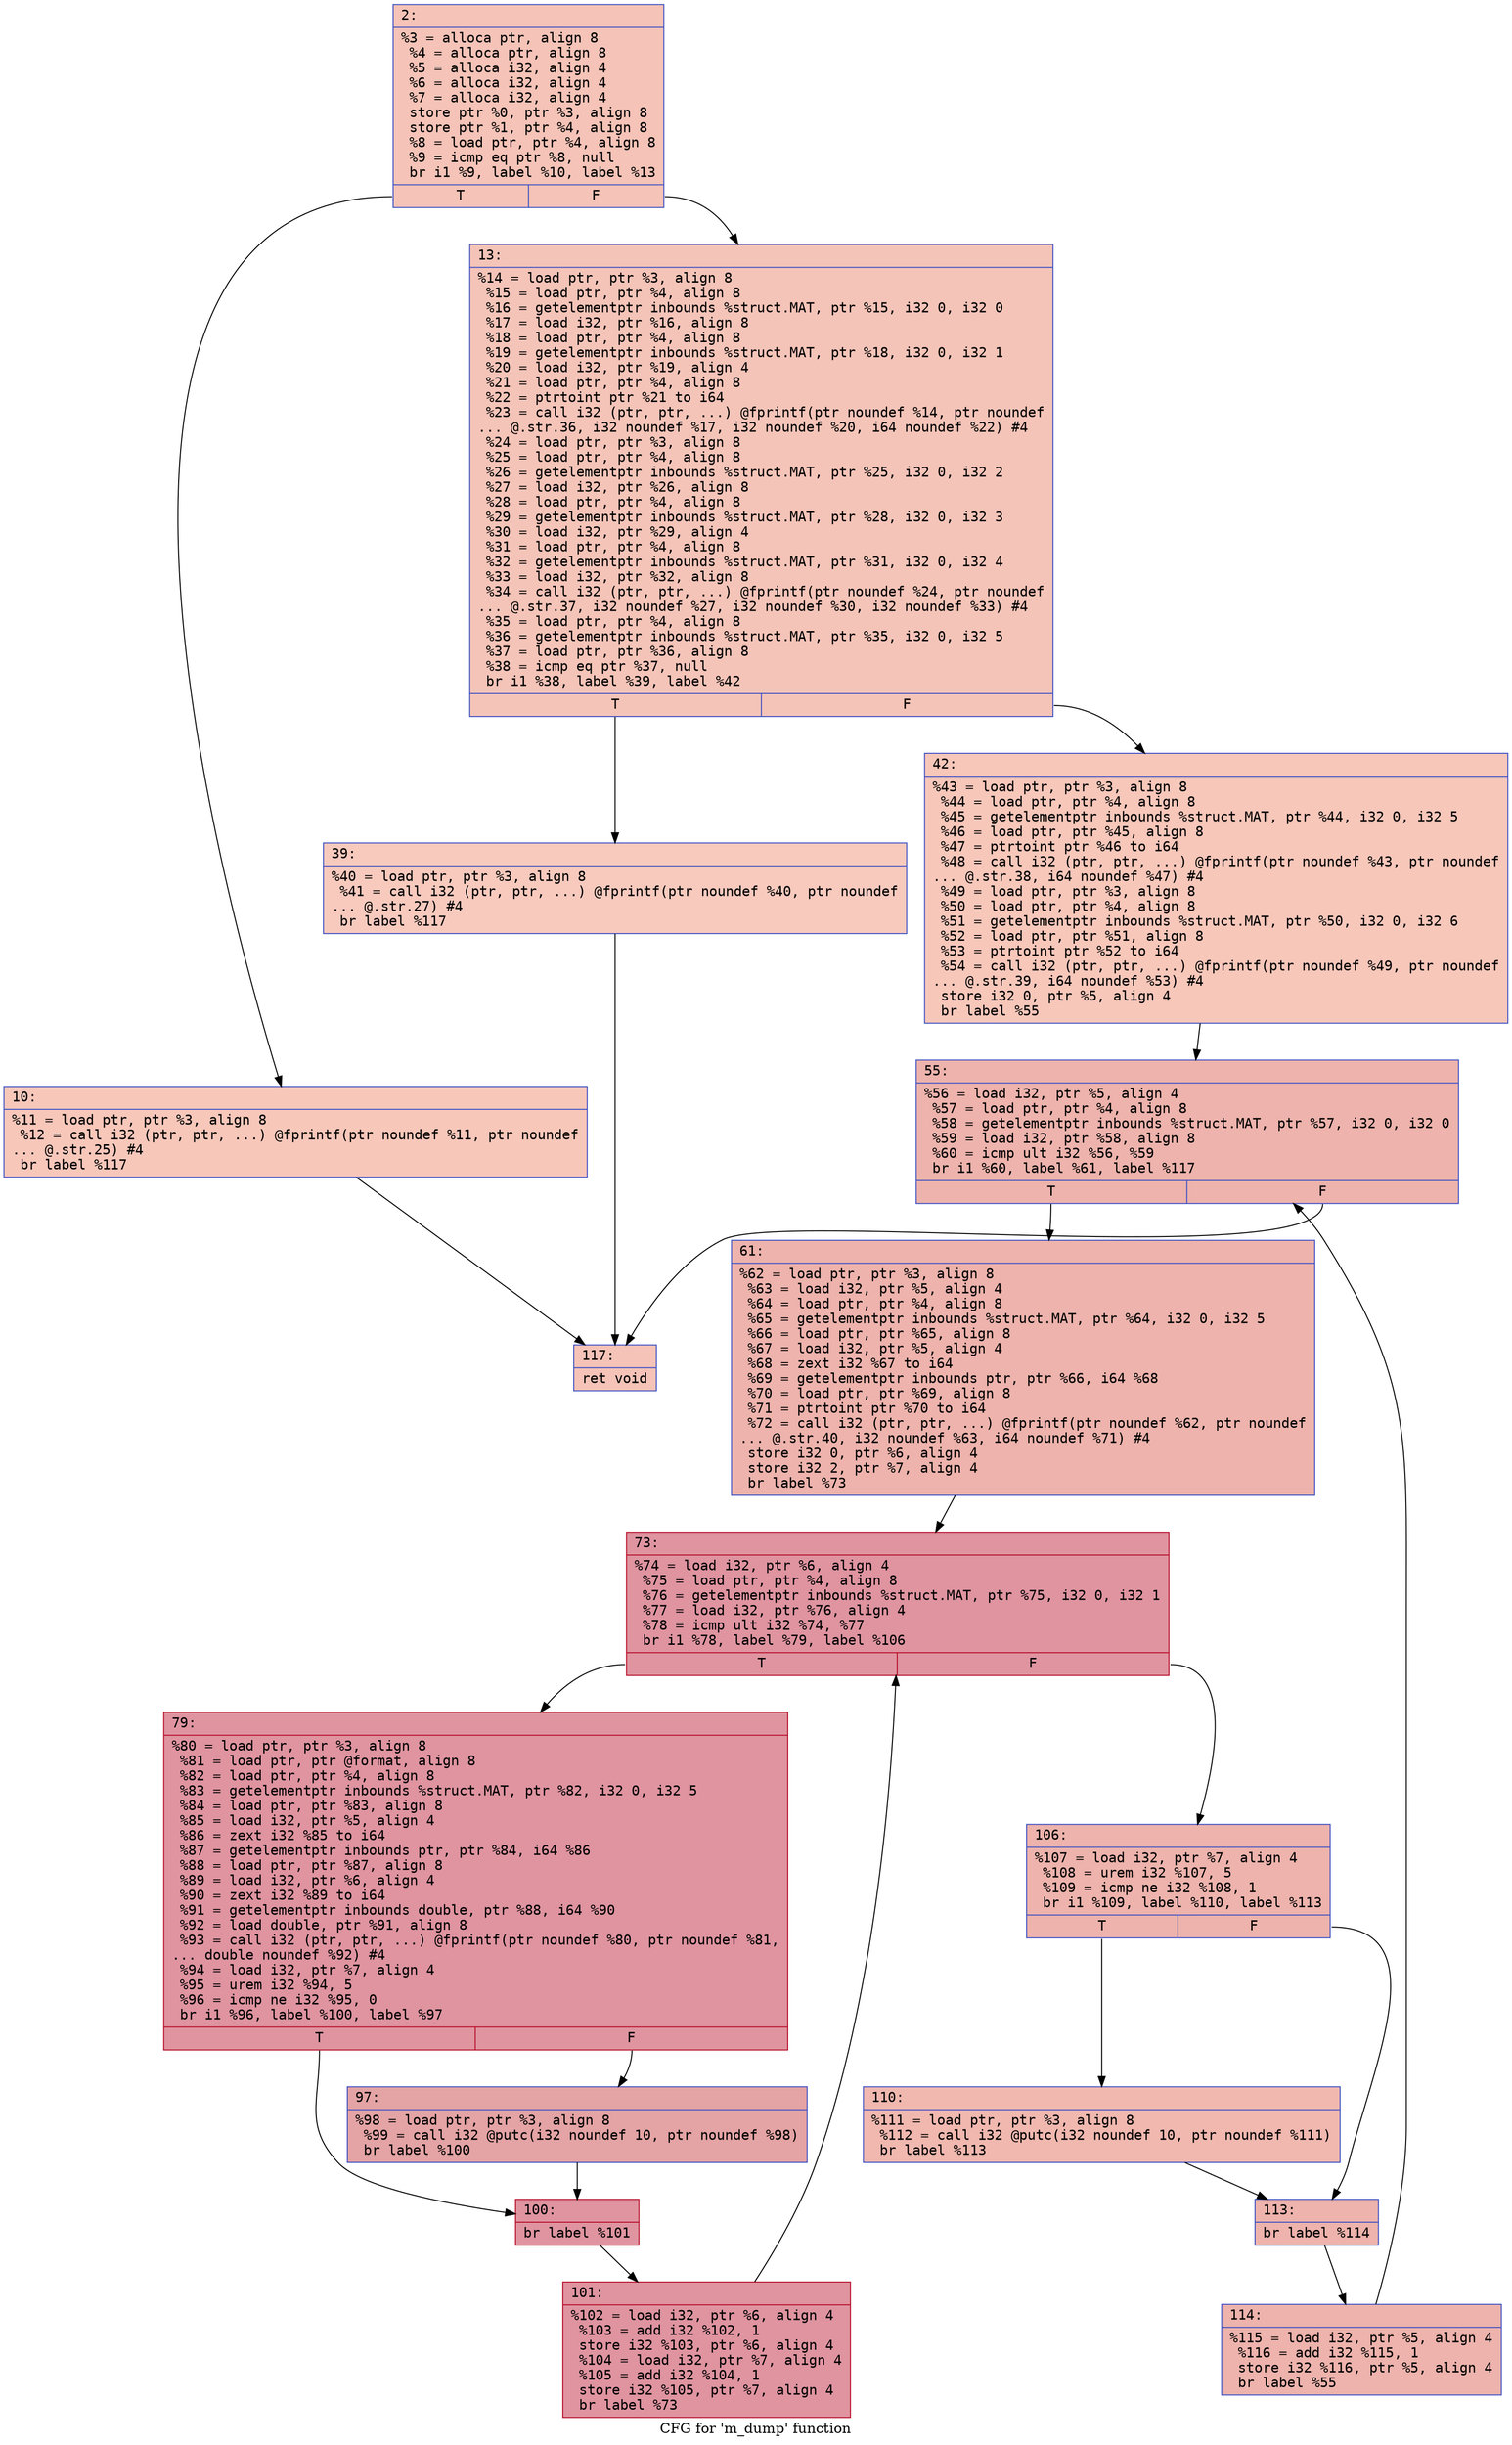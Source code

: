 digraph "CFG for 'm_dump' function" {
	label="CFG for 'm_dump' function";

	Node0x600001ecd7c0 [shape=record,color="#3d50c3ff", style=filled, fillcolor="#e8765c70" fontname="Courier",label="{2:\l|  %3 = alloca ptr, align 8\l  %4 = alloca ptr, align 8\l  %5 = alloca i32, align 4\l  %6 = alloca i32, align 4\l  %7 = alloca i32, align 4\l  store ptr %0, ptr %3, align 8\l  store ptr %1, ptr %4, align 8\l  %8 = load ptr, ptr %4, align 8\l  %9 = icmp eq ptr %8, null\l  br i1 %9, label %10, label %13\l|{<s0>T|<s1>F}}"];
	Node0x600001ecd7c0:s0 -> Node0x600001ecd810[tooltip="2 -> 10\nProbability 37.50%" ];
	Node0x600001ecd7c0:s1 -> Node0x600001ecd860[tooltip="2 -> 13\nProbability 62.50%" ];
	Node0x600001ecd810 [shape=record,color="#3d50c3ff", style=filled, fillcolor="#ec7f6370" fontname="Courier",label="{10:\l|  %11 = load ptr, ptr %3, align 8\l  %12 = call i32 (ptr, ptr, ...) @fprintf(ptr noundef %11, ptr noundef\l... @.str.25) #4\l  br label %117\l}"];
	Node0x600001ecd810 -> Node0x600001ecdcc0[tooltip="10 -> 117\nProbability 100.00%" ];
	Node0x600001ecd860 [shape=record,color="#3d50c3ff", style=filled, fillcolor="#e97a5f70" fontname="Courier",label="{13:\l|  %14 = load ptr, ptr %3, align 8\l  %15 = load ptr, ptr %4, align 8\l  %16 = getelementptr inbounds %struct.MAT, ptr %15, i32 0, i32 0\l  %17 = load i32, ptr %16, align 8\l  %18 = load ptr, ptr %4, align 8\l  %19 = getelementptr inbounds %struct.MAT, ptr %18, i32 0, i32 1\l  %20 = load i32, ptr %19, align 4\l  %21 = load ptr, ptr %4, align 8\l  %22 = ptrtoint ptr %21 to i64\l  %23 = call i32 (ptr, ptr, ...) @fprintf(ptr noundef %14, ptr noundef\l... @.str.36, i32 noundef %17, i32 noundef %20, i64 noundef %22) #4\l  %24 = load ptr, ptr %3, align 8\l  %25 = load ptr, ptr %4, align 8\l  %26 = getelementptr inbounds %struct.MAT, ptr %25, i32 0, i32 2\l  %27 = load i32, ptr %26, align 8\l  %28 = load ptr, ptr %4, align 8\l  %29 = getelementptr inbounds %struct.MAT, ptr %28, i32 0, i32 3\l  %30 = load i32, ptr %29, align 4\l  %31 = load ptr, ptr %4, align 8\l  %32 = getelementptr inbounds %struct.MAT, ptr %31, i32 0, i32 4\l  %33 = load i32, ptr %32, align 8\l  %34 = call i32 (ptr, ptr, ...) @fprintf(ptr noundef %24, ptr noundef\l... @.str.37, i32 noundef %27, i32 noundef %30, i32 noundef %33) #4\l  %35 = load ptr, ptr %4, align 8\l  %36 = getelementptr inbounds %struct.MAT, ptr %35, i32 0, i32 5\l  %37 = load ptr, ptr %36, align 8\l  %38 = icmp eq ptr %37, null\l  br i1 %38, label %39, label %42\l|{<s0>T|<s1>F}}"];
	Node0x600001ecd860:s0 -> Node0x600001ecd8b0[tooltip="13 -> 39\nProbability 37.50%" ];
	Node0x600001ecd860:s1 -> Node0x600001ecd900[tooltip="13 -> 42\nProbability 62.50%" ];
	Node0x600001ecd8b0 [shape=record,color="#3d50c3ff", style=filled, fillcolor="#ef886b70" fontname="Courier",label="{39:\l|  %40 = load ptr, ptr %3, align 8\l  %41 = call i32 (ptr, ptr, ...) @fprintf(ptr noundef %40, ptr noundef\l... @.str.27) #4\l  br label %117\l}"];
	Node0x600001ecd8b0 -> Node0x600001ecdcc0[tooltip="39 -> 117\nProbability 100.00%" ];
	Node0x600001ecd900 [shape=record,color="#3d50c3ff", style=filled, fillcolor="#ec7f6370" fontname="Courier",label="{42:\l|  %43 = load ptr, ptr %3, align 8\l  %44 = load ptr, ptr %4, align 8\l  %45 = getelementptr inbounds %struct.MAT, ptr %44, i32 0, i32 5\l  %46 = load ptr, ptr %45, align 8\l  %47 = ptrtoint ptr %46 to i64\l  %48 = call i32 (ptr, ptr, ...) @fprintf(ptr noundef %43, ptr noundef\l... @.str.38, i64 noundef %47) #4\l  %49 = load ptr, ptr %3, align 8\l  %50 = load ptr, ptr %4, align 8\l  %51 = getelementptr inbounds %struct.MAT, ptr %50, i32 0, i32 6\l  %52 = load ptr, ptr %51, align 8\l  %53 = ptrtoint ptr %52 to i64\l  %54 = call i32 (ptr, ptr, ...) @fprintf(ptr noundef %49, ptr noundef\l... @.str.39, i64 noundef %53) #4\l  store i32 0, ptr %5, align 4\l  br label %55\l}"];
	Node0x600001ecd900 -> Node0x600001ecd950[tooltip="42 -> 55\nProbability 100.00%" ];
	Node0x600001ecd950 [shape=record,color="#3d50c3ff", style=filled, fillcolor="#d6524470" fontname="Courier",label="{55:\l|  %56 = load i32, ptr %5, align 4\l  %57 = load ptr, ptr %4, align 8\l  %58 = getelementptr inbounds %struct.MAT, ptr %57, i32 0, i32 0\l  %59 = load i32, ptr %58, align 8\l  %60 = icmp ult i32 %56, %59\l  br i1 %60, label %61, label %117\l|{<s0>T|<s1>F}}"];
	Node0x600001ecd950:s0 -> Node0x600001ecd9a0[tooltip="55 -> 61\nProbability 96.88%" ];
	Node0x600001ecd950:s1 -> Node0x600001ecdcc0[tooltip="55 -> 117\nProbability 3.12%" ];
	Node0x600001ecd9a0 [shape=record,color="#3d50c3ff", style=filled, fillcolor="#d6524470" fontname="Courier",label="{61:\l|  %62 = load ptr, ptr %3, align 8\l  %63 = load i32, ptr %5, align 4\l  %64 = load ptr, ptr %4, align 8\l  %65 = getelementptr inbounds %struct.MAT, ptr %64, i32 0, i32 5\l  %66 = load ptr, ptr %65, align 8\l  %67 = load i32, ptr %5, align 4\l  %68 = zext i32 %67 to i64\l  %69 = getelementptr inbounds ptr, ptr %66, i64 %68\l  %70 = load ptr, ptr %69, align 8\l  %71 = ptrtoint ptr %70 to i64\l  %72 = call i32 (ptr, ptr, ...) @fprintf(ptr noundef %62, ptr noundef\l... @.str.40, i32 noundef %63, i64 noundef %71) #4\l  store i32 0, ptr %6, align 4\l  store i32 2, ptr %7, align 4\l  br label %73\l}"];
	Node0x600001ecd9a0 -> Node0x600001ecd9f0[tooltip="61 -> 73\nProbability 100.00%" ];
	Node0x600001ecd9f0 [shape=record,color="#b70d28ff", style=filled, fillcolor="#b70d2870" fontname="Courier",label="{73:\l|  %74 = load i32, ptr %6, align 4\l  %75 = load ptr, ptr %4, align 8\l  %76 = getelementptr inbounds %struct.MAT, ptr %75, i32 0, i32 1\l  %77 = load i32, ptr %76, align 4\l  %78 = icmp ult i32 %74, %77\l  br i1 %78, label %79, label %106\l|{<s0>T|<s1>F}}"];
	Node0x600001ecd9f0:s0 -> Node0x600001ecda40[tooltip="73 -> 79\nProbability 96.88%" ];
	Node0x600001ecd9f0:s1 -> Node0x600001ecdb80[tooltip="73 -> 106\nProbability 3.12%" ];
	Node0x600001ecda40 [shape=record,color="#b70d28ff", style=filled, fillcolor="#b70d2870" fontname="Courier",label="{79:\l|  %80 = load ptr, ptr %3, align 8\l  %81 = load ptr, ptr @format, align 8\l  %82 = load ptr, ptr %4, align 8\l  %83 = getelementptr inbounds %struct.MAT, ptr %82, i32 0, i32 5\l  %84 = load ptr, ptr %83, align 8\l  %85 = load i32, ptr %5, align 4\l  %86 = zext i32 %85 to i64\l  %87 = getelementptr inbounds ptr, ptr %84, i64 %86\l  %88 = load ptr, ptr %87, align 8\l  %89 = load i32, ptr %6, align 4\l  %90 = zext i32 %89 to i64\l  %91 = getelementptr inbounds double, ptr %88, i64 %90\l  %92 = load double, ptr %91, align 8\l  %93 = call i32 (ptr, ptr, ...) @fprintf(ptr noundef %80, ptr noundef %81,\l... double noundef %92) #4\l  %94 = load i32, ptr %7, align 4\l  %95 = urem i32 %94, 5\l  %96 = icmp ne i32 %95, 0\l  br i1 %96, label %100, label %97\l|{<s0>T|<s1>F}}"];
	Node0x600001ecda40:s0 -> Node0x600001ecdae0[tooltip="79 -> 100\nProbability 62.50%" ];
	Node0x600001ecda40:s1 -> Node0x600001ecda90[tooltip="79 -> 97\nProbability 37.50%" ];
	Node0x600001ecda90 [shape=record,color="#3d50c3ff", style=filled, fillcolor="#c32e3170" fontname="Courier",label="{97:\l|  %98 = load ptr, ptr %3, align 8\l  %99 = call i32 @putc(i32 noundef 10, ptr noundef %98)\l  br label %100\l}"];
	Node0x600001ecda90 -> Node0x600001ecdae0[tooltip="97 -> 100\nProbability 100.00%" ];
	Node0x600001ecdae0 [shape=record,color="#b70d28ff", style=filled, fillcolor="#b70d2870" fontname="Courier",label="{100:\l|  br label %101\l}"];
	Node0x600001ecdae0 -> Node0x600001ecdb30[tooltip="100 -> 101\nProbability 100.00%" ];
	Node0x600001ecdb30 [shape=record,color="#b70d28ff", style=filled, fillcolor="#b70d2870" fontname="Courier",label="{101:\l|  %102 = load i32, ptr %6, align 4\l  %103 = add i32 %102, 1\l  store i32 %103, ptr %6, align 4\l  %104 = load i32, ptr %7, align 4\l  %105 = add i32 %104, 1\l  store i32 %105, ptr %7, align 4\l  br label %73\l}"];
	Node0x600001ecdb30 -> Node0x600001ecd9f0[tooltip="101 -> 73\nProbability 100.00%" ];
	Node0x600001ecdb80 [shape=record,color="#3d50c3ff", style=filled, fillcolor="#d6524470" fontname="Courier",label="{106:\l|  %107 = load i32, ptr %7, align 4\l  %108 = urem i32 %107, 5\l  %109 = icmp ne i32 %108, 1\l  br i1 %109, label %110, label %113\l|{<s0>T|<s1>F}}"];
	Node0x600001ecdb80:s0 -> Node0x600001ecdbd0[tooltip="106 -> 110\nProbability 50.00%" ];
	Node0x600001ecdb80:s1 -> Node0x600001ecdc20[tooltip="106 -> 113\nProbability 50.00%" ];
	Node0x600001ecdbd0 [shape=record,color="#3d50c3ff", style=filled, fillcolor="#dc5d4a70" fontname="Courier",label="{110:\l|  %111 = load ptr, ptr %3, align 8\l  %112 = call i32 @putc(i32 noundef 10, ptr noundef %111)\l  br label %113\l}"];
	Node0x600001ecdbd0 -> Node0x600001ecdc20[tooltip="110 -> 113\nProbability 100.00%" ];
	Node0x600001ecdc20 [shape=record,color="#3d50c3ff", style=filled, fillcolor="#d6524470" fontname="Courier",label="{113:\l|  br label %114\l}"];
	Node0x600001ecdc20 -> Node0x600001ecdc70[tooltip="113 -> 114\nProbability 100.00%" ];
	Node0x600001ecdc70 [shape=record,color="#3d50c3ff", style=filled, fillcolor="#d6524470" fontname="Courier",label="{114:\l|  %115 = load i32, ptr %5, align 4\l  %116 = add i32 %115, 1\l  store i32 %116, ptr %5, align 4\l  br label %55\l}"];
	Node0x600001ecdc70 -> Node0x600001ecd950[tooltip="114 -> 55\nProbability 100.00%" ];
	Node0x600001ecdcc0 [shape=record,color="#3d50c3ff", style=filled, fillcolor="#e8765c70" fontname="Courier",label="{117:\l|  ret void\l}"];
}
